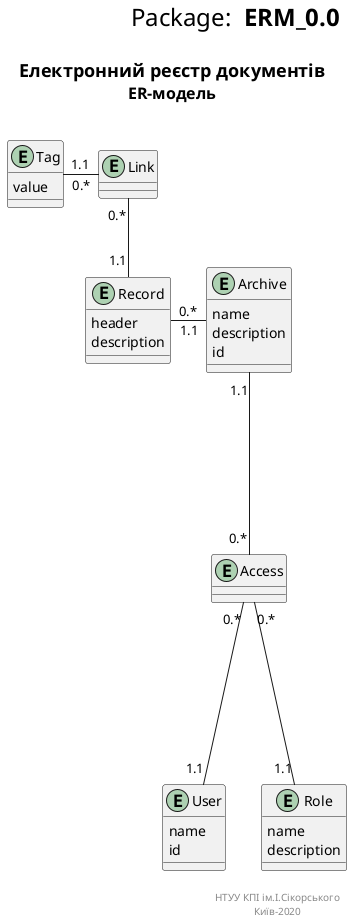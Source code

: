 @startuml
right header
<font size=24 color=black>Package: <b> ERM_0.0

end header

title
<font size=18 color=black> Електронний реєстр документів
<font size=16 color=black> ER-модель

end title

entity User {
  name
  id
}

entity Archive {
  name
  description
  id
}

entity Record {
  header
  description
}

entity Tag {
  value
}

entity Role {
  name
  description
}

entity Access
entity Link


Access "0.*" ---- "1.1" User
Access "0.*" ---- "1.1" Role
Access "0.*" -u--- "1.1" Archive

Link "0.*" -- "1.1" Record
Link "0.*" -l-- "1.1" Tag

Archive "1.1" -l-- "0.*" Record

right footer

НТУУ КПІ ім.І.Сікорського
Київ-2020
end footer
@enduml
